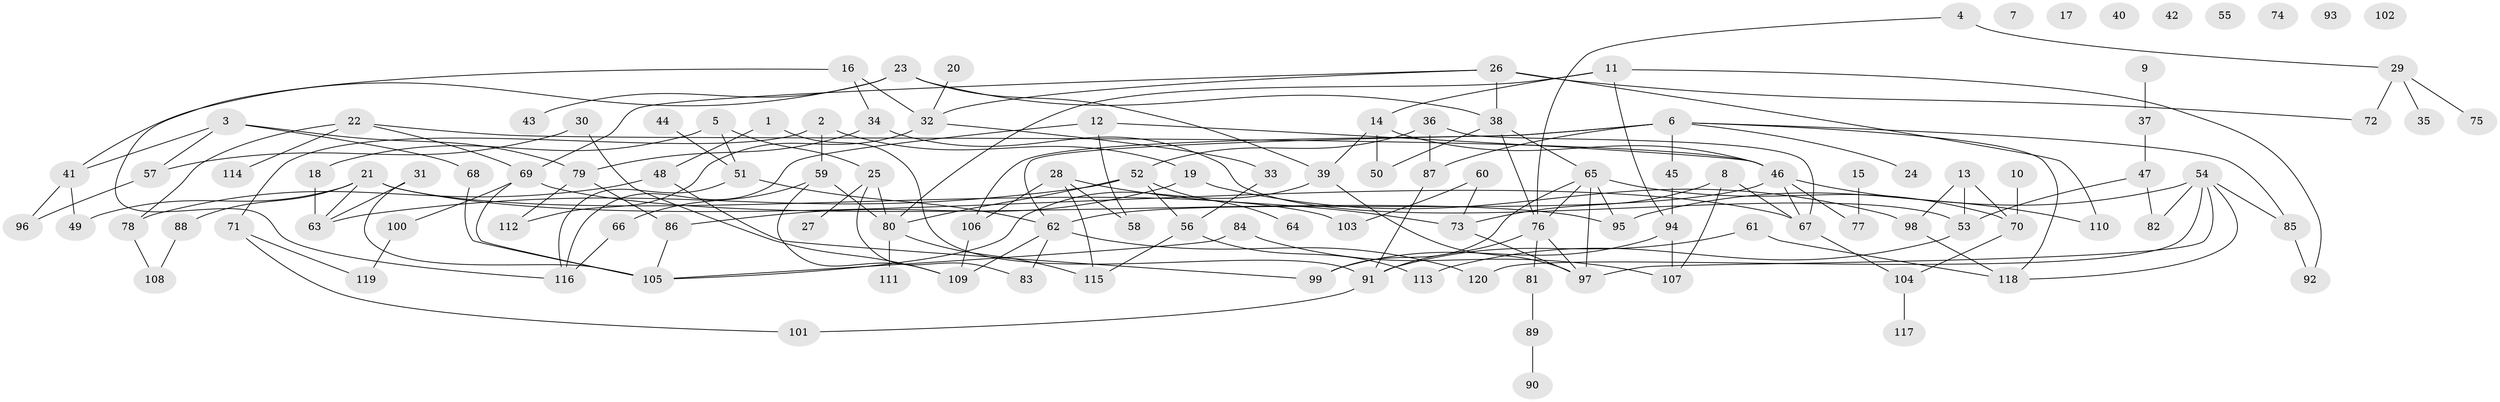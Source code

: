 // coarse degree distribution, {2: 0.23809523809523808, 4: 0.14285714285714285, 5: 0.09523809523809523, 10: 0.011904761904761904, 0: 0.09523809523809523, 3: 0.14285714285714285, 1: 0.14285714285714285, 8: 0.023809523809523808, 6: 0.05952380952380952, 9: 0.011904761904761904, 7: 0.03571428571428571}
// Generated by graph-tools (version 1.1) at 2025/23/03/03/25 07:23:24]
// undirected, 120 vertices, 169 edges
graph export_dot {
graph [start="1"]
  node [color=gray90,style=filled];
  1;
  2;
  3;
  4;
  5;
  6;
  7;
  8;
  9;
  10;
  11;
  12;
  13;
  14;
  15;
  16;
  17;
  18;
  19;
  20;
  21;
  22;
  23;
  24;
  25;
  26;
  27;
  28;
  29;
  30;
  31;
  32;
  33;
  34;
  35;
  36;
  37;
  38;
  39;
  40;
  41;
  42;
  43;
  44;
  45;
  46;
  47;
  48;
  49;
  50;
  51;
  52;
  53;
  54;
  55;
  56;
  57;
  58;
  59;
  60;
  61;
  62;
  63;
  64;
  65;
  66;
  67;
  68;
  69;
  70;
  71;
  72;
  73;
  74;
  75;
  76;
  77;
  78;
  79;
  80;
  81;
  82;
  83;
  84;
  85;
  86;
  87;
  88;
  89;
  90;
  91;
  92;
  93;
  94;
  95;
  96;
  97;
  98;
  99;
  100;
  101;
  102;
  103;
  104;
  105;
  106;
  107;
  108;
  109;
  110;
  111;
  112;
  113;
  114;
  115;
  116;
  117;
  118;
  119;
  120;
  1 -- 48;
  1 -- 91;
  2 -- 19;
  2 -- 59;
  2 -- 71;
  3 -- 41;
  3 -- 57;
  3 -- 68;
  3 -- 79;
  4 -- 29;
  4 -- 76;
  5 -- 18;
  5 -- 25;
  5 -- 51;
  6 -- 24;
  6 -- 45;
  6 -- 62;
  6 -- 85;
  6 -- 87;
  6 -- 106;
  6 -- 118;
  8 -- 67;
  8 -- 73;
  8 -- 107;
  9 -- 37;
  10 -- 70;
  11 -- 14;
  11 -- 80;
  11 -- 92;
  11 -- 94;
  12 -- 46;
  12 -- 58;
  12 -- 116;
  13 -- 53;
  13 -- 70;
  13 -- 98;
  14 -- 39;
  14 -- 46;
  14 -- 50;
  15 -- 77;
  16 -- 32;
  16 -- 34;
  16 -- 116;
  18 -- 63;
  19 -- 86;
  19 -- 98;
  20 -- 32;
  21 -- 49;
  21 -- 63;
  21 -- 67;
  21 -- 88;
  21 -- 103;
  22 -- 46;
  22 -- 69;
  22 -- 78;
  22 -- 114;
  23 -- 38;
  23 -- 39;
  23 -- 41;
  23 -- 43;
  25 -- 27;
  25 -- 80;
  25 -- 83;
  26 -- 32;
  26 -- 38;
  26 -- 69;
  26 -- 72;
  26 -- 110;
  28 -- 58;
  28 -- 73;
  28 -- 106;
  28 -- 115;
  29 -- 35;
  29 -- 72;
  29 -- 75;
  30 -- 57;
  30 -- 109;
  31 -- 63;
  31 -- 105;
  32 -- 33;
  32 -- 112;
  33 -- 56;
  34 -- 53;
  34 -- 79;
  36 -- 52;
  36 -- 67;
  36 -- 87;
  37 -- 47;
  38 -- 50;
  38 -- 65;
  38 -- 76;
  39 -- 97;
  39 -- 105;
  41 -- 49;
  41 -- 96;
  44 -- 51;
  45 -- 94;
  46 -- 62;
  46 -- 67;
  46 -- 77;
  46 -- 110;
  47 -- 53;
  47 -- 82;
  48 -- 78;
  48 -- 99;
  51 -- 62;
  51 -- 116;
  52 -- 56;
  52 -- 63;
  52 -- 64;
  52 -- 80;
  53 -- 113;
  54 -- 82;
  54 -- 85;
  54 -- 95;
  54 -- 97;
  54 -- 118;
  54 -- 120;
  56 -- 113;
  56 -- 115;
  57 -- 96;
  59 -- 66;
  59 -- 80;
  59 -- 109;
  60 -- 73;
  60 -- 103;
  61 -- 91;
  61 -- 118;
  62 -- 83;
  62 -- 109;
  62 -- 120;
  65 -- 70;
  65 -- 76;
  65 -- 95;
  65 -- 97;
  65 -- 99;
  66 -- 116;
  67 -- 104;
  68 -- 105;
  69 -- 95;
  69 -- 100;
  69 -- 105;
  70 -- 104;
  71 -- 101;
  71 -- 119;
  73 -- 97;
  76 -- 81;
  76 -- 91;
  76 -- 97;
  78 -- 108;
  79 -- 86;
  79 -- 112;
  80 -- 111;
  80 -- 115;
  81 -- 89;
  84 -- 105;
  84 -- 107;
  85 -- 92;
  86 -- 105;
  87 -- 91;
  88 -- 108;
  89 -- 90;
  91 -- 101;
  94 -- 99;
  94 -- 107;
  98 -- 118;
  100 -- 119;
  104 -- 117;
  106 -- 109;
}
